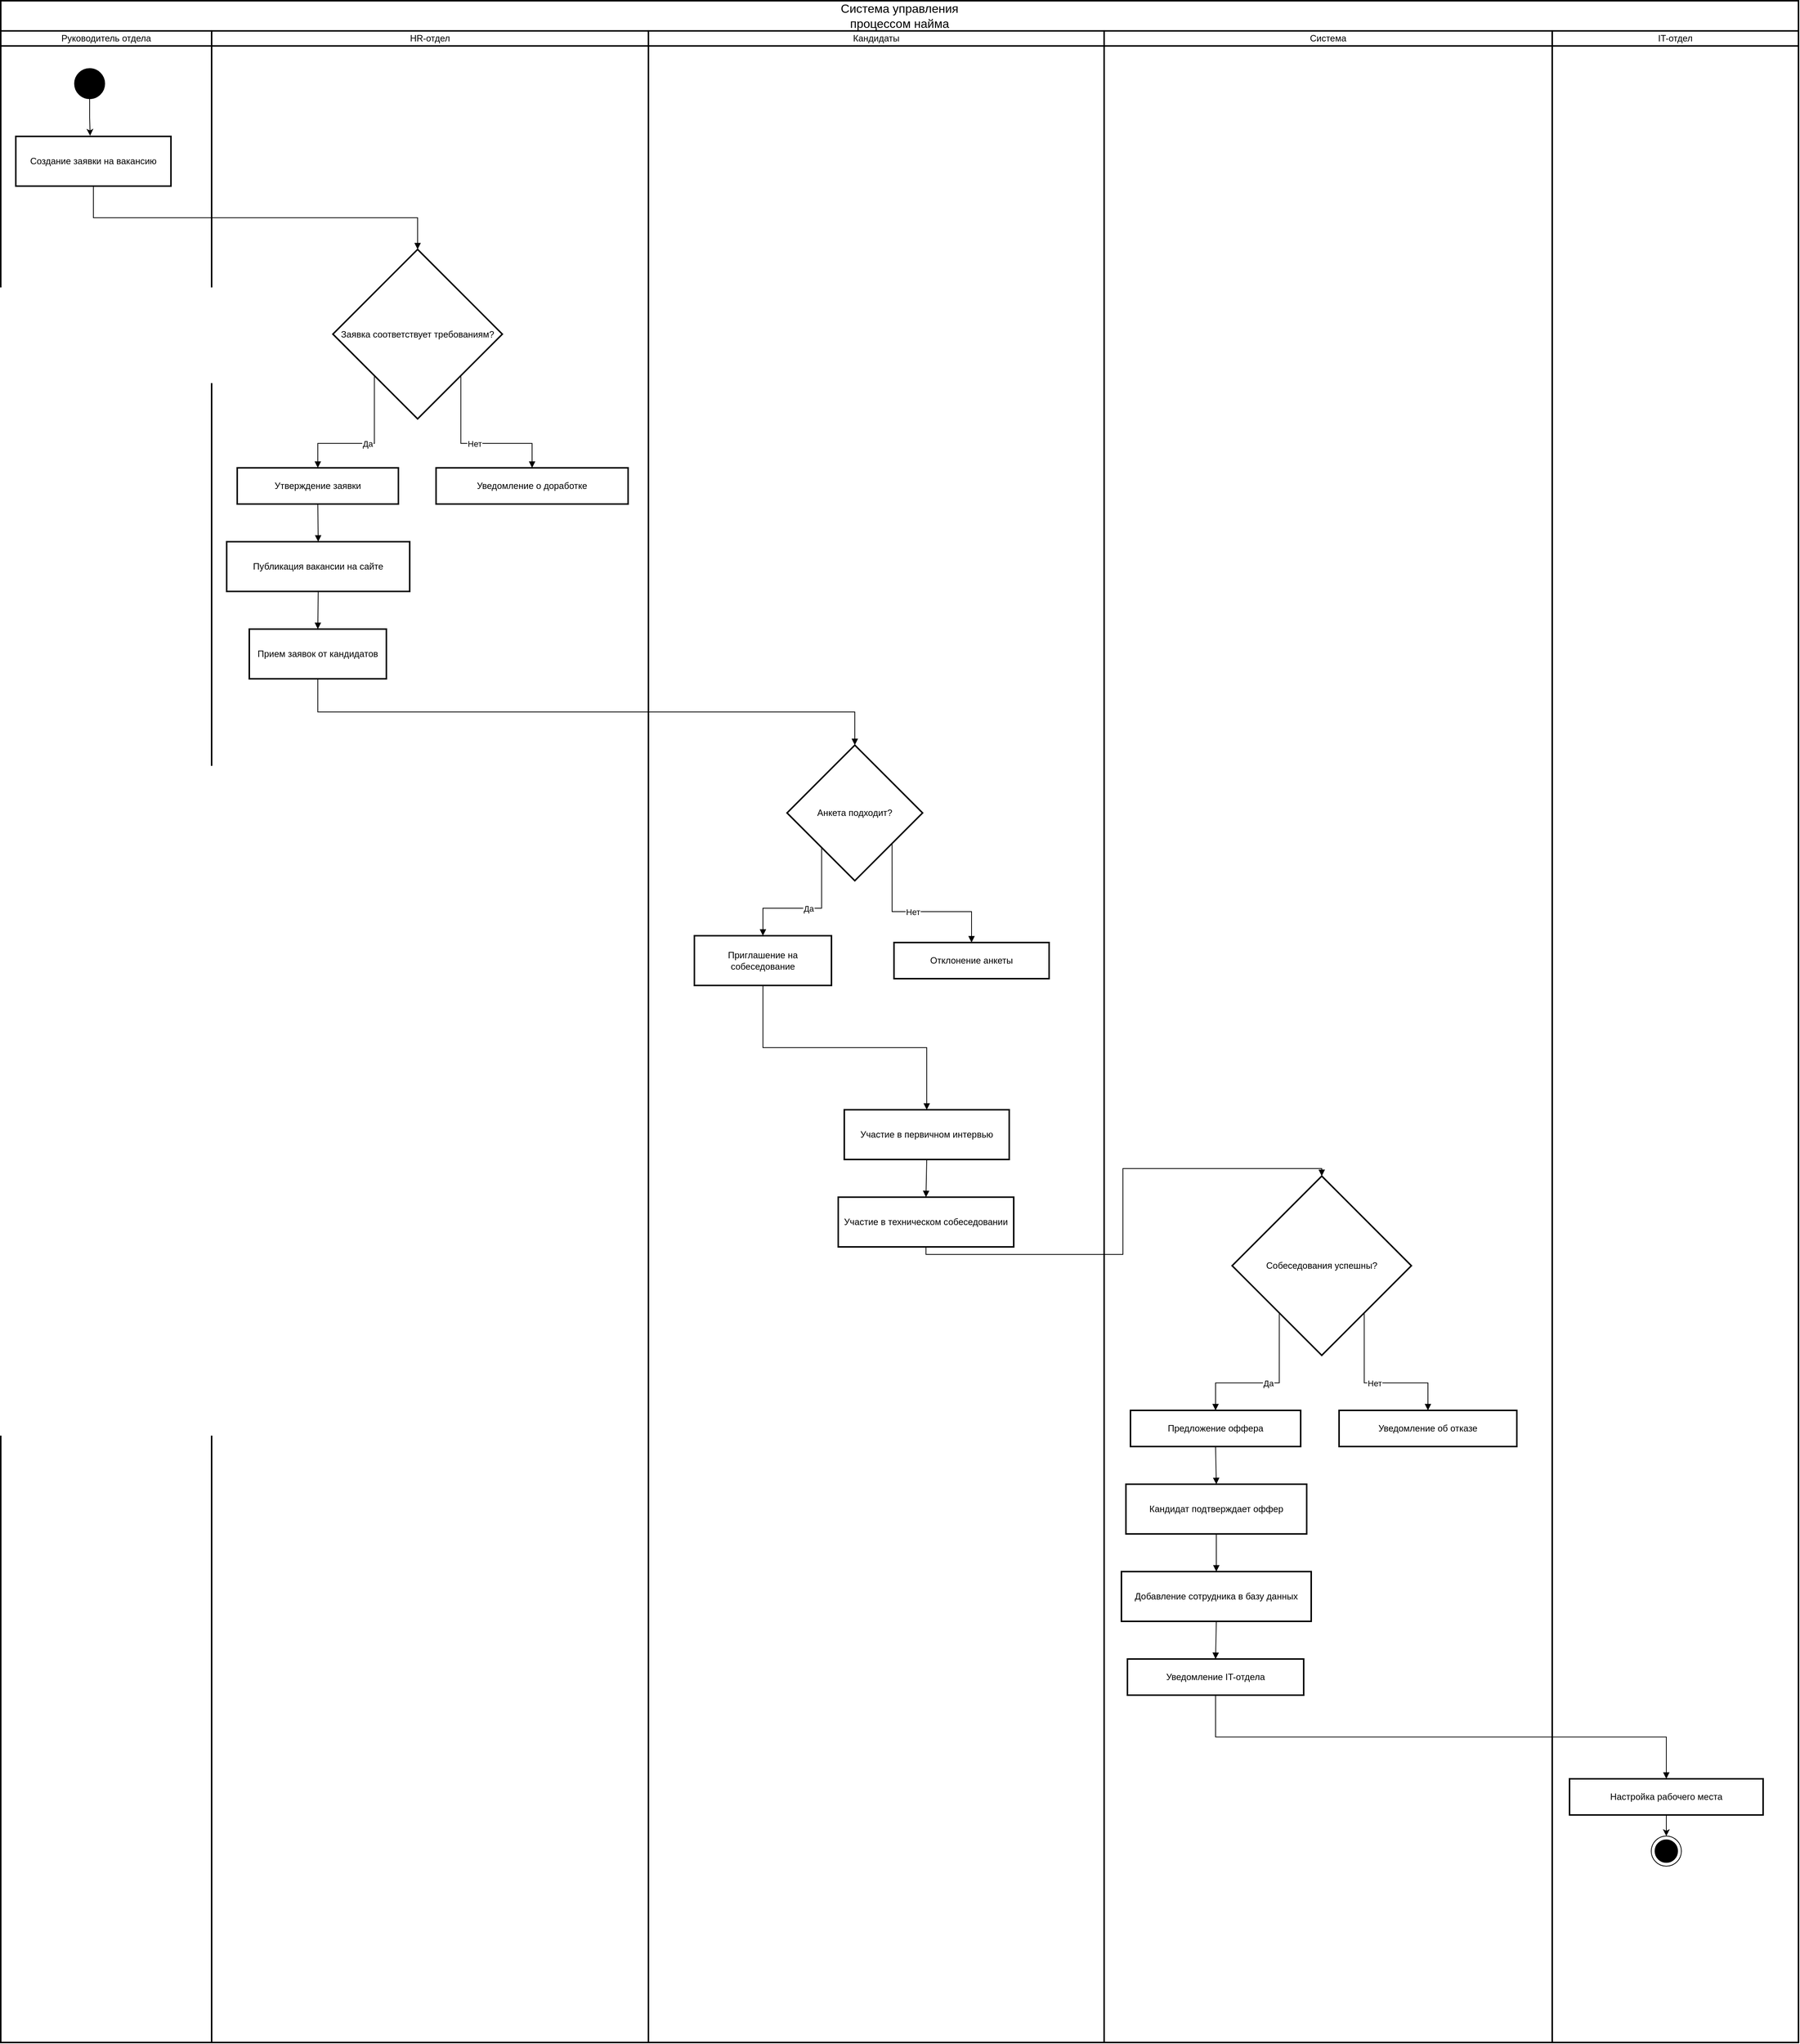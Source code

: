 <mxfile version="25.0.3" pages="2">
  <diagram id="fIyinLsVPxJcGKtVKfF8" name="Домашка-1">
    <mxGraphModel dx="3500" dy="1767" grid="1" gridSize="10" guides="1" tooltips="1" connect="1" arrows="1" fold="1" page="1" pageScale="1" pageWidth="827" pageHeight="1169" math="0" shadow="0">
      <root>
        <mxCell id="0" />
        <mxCell id="1" parent="0" />
        <mxCell id="yM7D_Zx7hCc9hggGB5HX-1" value="" style="whiteSpace=wrap;strokeWidth=2;" vertex="1" parent="1">
          <mxGeometry x="2380" y="160" width="327" height="2650" as="geometry" />
        </mxCell>
        <mxCell id="yM7D_Zx7hCc9hggGB5HX-2" value="" style="whiteSpace=wrap;strokeWidth=2;" vertex="1" parent="1">
          <mxGeometry x="1785" y="160" width="595" height="2650" as="geometry" />
        </mxCell>
        <mxCell id="yM7D_Zx7hCc9hggGB5HX-3" value="" style="whiteSpace=wrap;strokeWidth=2;" vertex="1" parent="1">
          <mxGeometry x="1180" y="160" width="605" height="2650" as="geometry" />
        </mxCell>
        <mxCell id="yM7D_Zx7hCc9hggGB5HX-4" value="" style="whiteSpace=wrap;strokeWidth=2;" vertex="1" parent="1">
          <mxGeometry x="600" y="160" width="580" height="2650" as="geometry" />
        </mxCell>
        <mxCell id="yM7D_Zx7hCc9hggGB5HX-5" value="" style="whiteSpace=wrap;strokeWidth=2;" vertex="1" parent="1">
          <mxGeometry x="320" y="160" width="280" height="2650" as="geometry" />
        </mxCell>
        <mxCell id="yM7D_Zx7hCc9hggGB5HX-6" value="Создание заявки на вакансию" style="whiteSpace=wrap;strokeWidth=2;" vertex="1" parent="1">
          <mxGeometry x="340" y="280" width="206" height="66" as="geometry" />
        </mxCell>
        <mxCell id="yM7D_Zx7hCc9hggGB5HX-7" value="Заявка соответствует требованиям?" style="rhombus;strokeWidth=2;whiteSpace=wrap;" vertex="1" parent="1">
          <mxGeometry x="761" y="430" width="225" height="225" as="geometry" />
        </mxCell>
        <mxCell id="yM7D_Zx7hCc9hggGB5HX-8" value="Утверждение заявки" style="whiteSpace=wrap;strokeWidth=2;" vertex="1" parent="1">
          <mxGeometry x="634" y="720" width="214" height="48" as="geometry" />
        </mxCell>
        <mxCell id="yM7D_Zx7hCc9hggGB5HX-9" value="Уведомление о доработке" style="whiteSpace=wrap;strokeWidth=2;" vertex="1" parent="1">
          <mxGeometry x="898" y="720" width="255" height="48" as="geometry" />
        </mxCell>
        <mxCell id="yM7D_Zx7hCc9hggGB5HX-10" value="Публикация вакансии на сайте" style="whiteSpace=wrap;strokeWidth=2;" vertex="1" parent="1">
          <mxGeometry x="620" y="818" width="243" height="66" as="geometry" />
        </mxCell>
        <mxCell id="yM7D_Zx7hCc9hggGB5HX-11" value="Прием заявок от кандидатов" style="whiteSpace=wrap;strokeWidth=2;" vertex="1" parent="1">
          <mxGeometry x="650" y="934" width="182" height="66" as="geometry" />
        </mxCell>
        <mxCell id="yM7D_Zx7hCc9hggGB5HX-12" value="Анкета подходит?" style="rhombus;strokeWidth=2;whiteSpace=wrap;" vertex="1" parent="1">
          <mxGeometry x="1364" y="1088" width="180" height="180" as="geometry" />
        </mxCell>
        <mxCell id="yM7D_Zx7hCc9hggGB5HX-13" value="Приглашение на собеседование" style="whiteSpace=wrap;strokeWidth=2;" vertex="1" parent="1">
          <mxGeometry x="1241" y="1341" width="182" height="66" as="geometry" />
        </mxCell>
        <mxCell id="yM7D_Zx7hCc9hggGB5HX-14" value="Отклонение анкеты" style="whiteSpace=wrap;strokeWidth=2;" vertex="1" parent="1">
          <mxGeometry x="1506" y="1350" width="206" height="48" as="geometry" />
        </mxCell>
        <mxCell id="yM7D_Zx7hCc9hggGB5HX-15" value="Участие в первичном интервью" style="whiteSpace=wrap;strokeWidth=2;" vertex="1" parent="1">
          <mxGeometry x="1440" y="1572" width="219" height="66" as="geometry" />
        </mxCell>
        <mxCell id="yM7D_Zx7hCc9hggGB5HX-16" value="Участие в техническом собеседовании" style="whiteSpace=wrap;strokeWidth=2;" vertex="1" parent="1">
          <mxGeometry x="1432" y="1688" width="233" height="66" as="geometry" />
        </mxCell>
        <mxCell id="yM7D_Zx7hCc9hggGB5HX-17" value="Собеседования успешны?" style="rhombus;strokeWidth=2;whiteSpace=wrap;" vertex="1" parent="1">
          <mxGeometry x="1955" y="1660" width="238" height="238" as="geometry" />
        </mxCell>
        <mxCell id="yM7D_Zx7hCc9hggGB5HX-18" value="Предложение оффера" style="whiteSpace=wrap;strokeWidth=2;" vertex="1" parent="1">
          <mxGeometry x="1820" y="1971" width="226" height="48" as="geometry" />
        </mxCell>
        <mxCell id="yM7D_Zx7hCc9hggGB5HX-19" value="Уведомление об отказе" style="whiteSpace=wrap;strokeWidth=2;" vertex="1" parent="1">
          <mxGeometry x="2097" y="1971" width="236" height="48" as="geometry" />
        </mxCell>
        <mxCell id="yM7D_Zx7hCc9hggGB5HX-20" value="Кандидат подтверждает оффер" style="whiteSpace=wrap;strokeWidth=2;" vertex="1" parent="1">
          <mxGeometry x="1814" y="2069" width="240" height="66" as="geometry" />
        </mxCell>
        <mxCell id="yM7D_Zx7hCc9hggGB5HX-21" value="Добавление сотрудника в базу данных" style="whiteSpace=wrap;strokeWidth=2;" vertex="1" parent="1">
          <mxGeometry x="1808" y="2185" width="252" height="66" as="geometry" />
        </mxCell>
        <mxCell id="yM7D_Zx7hCc9hggGB5HX-22" value="Уведомление IT-отдела" style="whiteSpace=wrap;strokeWidth=2;" vertex="1" parent="1">
          <mxGeometry x="1816" y="2301" width="234" height="48" as="geometry" />
        </mxCell>
        <mxCell id="yM7D_Zx7hCc9hggGB5HX-23" value="Настройка рабочего места" style="whiteSpace=wrap;strokeWidth=2;" vertex="1" parent="1">
          <mxGeometry x="2403" y="2460" width="257" height="48" as="geometry" />
        </mxCell>
        <mxCell id="yM7D_Zx7hCc9hggGB5HX-24" value="" style="startArrow=none;endArrow=block;exitX=0.5;exitY=1;entryX=0.5;entryY=0;rounded=0;edgeStyle=orthogonalEdgeStyle;exitDx=0;exitDy=0;" edge="1" parent="1" source="yM7D_Zx7hCc9hggGB5HX-6" target="yM7D_Zx7hCc9hggGB5HX-7">
          <mxGeometry relative="1" as="geometry">
            <mxPoint x="230.0" y="330" as="sourcePoint" />
          </mxGeometry>
        </mxCell>
        <mxCell id="yM7D_Zx7hCc9hggGB5HX-25" value="Да" style="startArrow=none;endArrow=block;exitX=0;exitY=0.98;entryX=0.5;entryY=0;rounded=0;edgeStyle=orthogonalEdgeStyle;" edge="1" parent="1" source="yM7D_Zx7hCc9hggGB5HX-7" target="yM7D_Zx7hCc9hggGB5HX-8">
          <mxGeometry relative="1" as="geometry" />
        </mxCell>
        <mxCell id="yM7D_Zx7hCc9hggGB5HX-26" value="Нет" style="startArrow=none;endArrow=block;exitX=1;exitY=0.98;entryX=0.5;entryY=0;rounded=0;edgeStyle=orthogonalEdgeStyle;" edge="1" parent="1" source="yM7D_Zx7hCc9hggGB5HX-7" target="yM7D_Zx7hCc9hggGB5HX-9">
          <mxGeometry relative="1" as="geometry" />
        </mxCell>
        <mxCell id="yM7D_Zx7hCc9hggGB5HX-27" value="" style="curved=1;startArrow=none;endArrow=block;exitX=0.5;exitY=1.01;entryX=0.5;entryY=0.01;rounded=0;" edge="1" parent="1" source="yM7D_Zx7hCc9hggGB5HX-8" target="yM7D_Zx7hCc9hggGB5HX-10">
          <mxGeometry relative="1" as="geometry">
            <Array as="points" />
          </mxGeometry>
        </mxCell>
        <mxCell id="yM7D_Zx7hCc9hggGB5HX-28" value="" style="curved=1;startArrow=none;endArrow=block;exitX=0.5;exitY=1.01;entryX=0.5;entryY=0.01;rounded=0;" edge="1" parent="1" source="yM7D_Zx7hCc9hggGB5HX-10" target="yM7D_Zx7hCc9hggGB5HX-11">
          <mxGeometry relative="1" as="geometry">
            <Array as="points" />
          </mxGeometry>
        </mxCell>
        <mxCell id="yM7D_Zx7hCc9hggGB5HX-29" value="" style="startArrow=none;endArrow=block;exitX=0.5;exitY=1;entryX=0.5;entryY=0;rounded=0;edgeStyle=orthogonalEdgeStyle;exitDx=0;exitDy=0;" edge="1" parent="1" source="yM7D_Zx7hCc9hggGB5HX-11" target="yM7D_Zx7hCc9hggGB5HX-12">
          <mxGeometry relative="1" as="geometry">
            <mxPoint x="704" y="1120" as="sourcePoint" />
          </mxGeometry>
        </mxCell>
        <mxCell id="yM7D_Zx7hCc9hggGB5HX-30" value="Да" style="startArrow=none;endArrow=block;exitX=0.02;exitY=1;entryX=0.5;entryY=0;rounded=0;edgeStyle=orthogonalEdgeStyle;" edge="1" parent="1" source="yM7D_Zx7hCc9hggGB5HX-12" target="yM7D_Zx7hCc9hggGB5HX-13">
          <mxGeometry relative="1" as="geometry" />
        </mxCell>
        <mxCell id="yM7D_Zx7hCc9hggGB5HX-31" value="Нет" style="startArrow=none;endArrow=block;exitX=1;exitY=0.91;entryX=0.5;entryY=0;rounded=0;edgeStyle=orthogonalEdgeStyle;" edge="1" parent="1" source="yM7D_Zx7hCc9hggGB5HX-12" target="yM7D_Zx7hCc9hggGB5HX-14">
          <mxGeometry relative="1" as="geometry" />
        </mxCell>
        <mxCell id="yM7D_Zx7hCc9hggGB5HX-32" value="" style="startArrow=none;endArrow=block;exitX=0.5;exitY=1;entryX=0.5;entryY=0;rounded=0;edgeStyle=orthogonalEdgeStyle;" edge="1" parent="1" source="yM7D_Zx7hCc9hggGB5HX-13" target="yM7D_Zx7hCc9hggGB5HX-15">
          <mxGeometry relative="1" as="geometry" />
        </mxCell>
        <mxCell id="yM7D_Zx7hCc9hggGB5HX-33" value="" style="curved=1;startArrow=none;endArrow=block;exitX=0.5;exitY=1;entryX=0.5;entryY=0;rounded=0;" edge="1" parent="1" source="yM7D_Zx7hCc9hggGB5HX-15" target="yM7D_Zx7hCc9hggGB5HX-16">
          <mxGeometry relative="1" as="geometry">
            <Array as="points" />
          </mxGeometry>
        </mxCell>
        <mxCell id="yM7D_Zx7hCc9hggGB5HX-34" value="" style="startArrow=none;endArrow=block;exitX=0.5;exitY=1;entryX=0.5;entryY=0;rounded=0;exitDx=0;exitDy=0;edgeStyle=orthogonalEdgeStyle;" edge="1" parent="1" source="yM7D_Zx7hCc9hggGB5HX-16" target="yM7D_Zx7hCc9hggGB5HX-17">
          <mxGeometry relative="1" as="geometry">
            <mxPoint x="2921.5" y="1555.0" as="sourcePoint" />
          </mxGeometry>
        </mxCell>
        <mxCell id="yM7D_Zx7hCc9hggGB5HX-35" value="Да" style="startArrow=none;endArrow=block;exitX=0.05;exitY=1;entryX=0.5;entryY=-0.01;rounded=0;edgeStyle=orthogonalEdgeStyle;" edge="1" parent="1" source="yM7D_Zx7hCc9hggGB5HX-17" target="yM7D_Zx7hCc9hggGB5HX-18">
          <mxGeometry relative="1" as="geometry" />
        </mxCell>
        <mxCell id="yM7D_Zx7hCc9hggGB5HX-36" value="Нет" style="startArrow=none;endArrow=block;exitX=0.95;exitY=1;entryX=0.5;entryY=-0.01;rounded=0;edgeStyle=orthogonalEdgeStyle;" edge="1" parent="1" source="yM7D_Zx7hCc9hggGB5HX-17" target="yM7D_Zx7hCc9hggGB5HX-19">
          <mxGeometry relative="1" as="geometry" />
        </mxCell>
        <mxCell id="yM7D_Zx7hCc9hggGB5HX-37" value="" style="curved=1;startArrow=none;endArrow=block;exitX=0.5;exitY=1;entryX=0.5;entryY=0;rounded=0;" edge="1" parent="1" source="yM7D_Zx7hCc9hggGB5HX-18" target="yM7D_Zx7hCc9hggGB5HX-20">
          <mxGeometry relative="1" as="geometry">
            <Array as="points" />
          </mxGeometry>
        </mxCell>
        <mxCell id="yM7D_Zx7hCc9hggGB5HX-38" value="" style="curved=1;startArrow=none;endArrow=block;exitX=0.5;exitY=1;entryX=0.5;entryY=0;rounded=0;" edge="1" parent="1" source="yM7D_Zx7hCc9hggGB5HX-20" target="yM7D_Zx7hCc9hggGB5HX-21">
          <mxGeometry relative="1" as="geometry">
            <Array as="points" />
          </mxGeometry>
        </mxCell>
        <mxCell id="yM7D_Zx7hCc9hggGB5HX-39" value="" style="curved=1;startArrow=none;endArrow=block;exitX=0.5;exitY=1;entryX=0.5;entryY=0;rounded=0;" edge="1" parent="1" source="yM7D_Zx7hCc9hggGB5HX-21" target="yM7D_Zx7hCc9hggGB5HX-22">
          <mxGeometry relative="1" as="geometry">
            <Array as="points" />
          </mxGeometry>
        </mxCell>
        <mxCell id="yM7D_Zx7hCc9hggGB5HX-40" value="" style="startArrow=none;endArrow=block;exitX=0.5;exitY=1.01;entryX=0.5;entryY=0.01;rounded=0;edgeStyle=orthogonalEdgeStyle;" edge="1" parent="1" source="yM7D_Zx7hCc9hggGB5HX-22" target="yM7D_Zx7hCc9hggGB5HX-23">
          <mxGeometry relative="1" as="geometry" />
        </mxCell>
        <mxCell id="MHqDVaKGXqhPKhVE3h1P-1" value="Руководитель отдела" style="rounded=0;whiteSpace=wrap;html=1;perimeterSpacing=1;strokeWidth=2;" vertex="1" parent="1">
          <mxGeometry x="320" y="140" width="280" height="20" as="geometry" />
        </mxCell>
        <mxCell id="MHqDVaKGXqhPKhVE3h1P-2" value="HR-отдел" style="rounded=0;whiteSpace=wrap;html=1;perimeterSpacing=1;strokeWidth=2;" vertex="1" parent="1">
          <mxGeometry x="600" y="140" width="580" height="20" as="geometry" />
        </mxCell>
        <mxCell id="MHqDVaKGXqhPKhVE3h1P-3" value="Система" style="rounded=0;whiteSpace=wrap;html=1;perimeterSpacing=1;strokeWidth=2;" vertex="1" parent="1">
          <mxGeometry x="1785" y="140" width="595" height="20" as="geometry" />
        </mxCell>
        <mxCell id="MHqDVaKGXqhPKhVE3h1P-4" value="Кандидаты" style="rounded=0;whiteSpace=wrap;html=1;perimeterSpacing=1;strokeWidth=2;" vertex="1" parent="1">
          <mxGeometry x="1180" y="140" width="605" height="20" as="geometry" />
        </mxCell>
        <mxCell id="MHqDVaKGXqhPKhVE3h1P-5" value="IT-отдел" style="rounded=0;whiteSpace=wrap;html=1;perimeterSpacing=1;strokeWidth=2;" vertex="1" parent="1">
          <mxGeometry x="2380" y="140" width="327" height="20" as="geometry" />
        </mxCell>
        <mxCell id="MHqDVaKGXqhPKhVE3h1P-6" value="&lt;span style=&quot;font-size: 12pt;&quot; lang=&quot;RU&quot;&gt;&lt;font face=&quot;Helvetica&quot;&gt;Система управления&lt;br&gt;процессом найма&lt;/font&gt;&lt;/span&gt;" style="rounded=0;whiteSpace=wrap;html=1;perimeterSpacing=1;strokeWidth=2;" vertex="1" parent="1">
          <mxGeometry x="320" y="100" width="2387" height="40" as="geometry" />
        </mxCell>
        <mxCell id="WwjEuan7C586176A6DRr-1" value="" style="shape=ellipse;html=1;fillColor=strokeColor;fontSize=18;fontColor=#ffffff;" vertex="1" parent="1">
          <mxGeometry x="418" y="190" width="40" height="40" as="geometry" />
        </mxCell>
        <mxCell id="WwjEuan7C586176A6DRr-2" value="" style="shape=mxgraph.sysml.actFinal;html=1;verticalLabelPosition=bottom;labelBackgroundColor=#ffffff;verticalAlign=top;" vertex="1" parent="1">
          <mxGeometry x="2511.5" y="2536" width="40" height="40" as="geometry" />
        </mxCell>
        <mxCell id="WwjEuan7C586176A6DRr-3" style="edgeStyle=orthogonalEdgeStyle;rounded=0;orthogonalLoop=1;jettySize=auto;html=1;entryX=0.479;entryY=-0.013;entryDx=0;entryDy=0;entryPerimeter=0;" edge="1" parent="1" source="WwjEuan7C586176A6DRr-1" target="yM7D_Zx7hCc9hggGB5HX-6">
          <mxGeometry relative="1" as="geometry" />
        </mxCell>
        <mxCell id="WwjEuan7C586176A6DRr-4" style="edgeStyle=orthogonalEdgeStyle;rounded=0;orthogonalLoop=1;jettySize=auto;html=1;exitX=0.5;exitY=1;exitDx=0;exitDy=0;entryX=0.5;entryY=0;entryDx=0;entryDy=0;entryPerimeter=0;" edge="1" parent="1" source="yM7D_Zx7hCc9hggGB5HX-23" target="WwjEuan7C586176A6DRr-2">
          <mxGeometry relative="1" as="geometry" />
        </mxCell>
      </root>
    </mxGraphModel>
  </diagram>
  <diagram id="nQ9IulZjWbQSgyDTY_Yk" name="Домашка-2">
    <mxGraphModel dx="3000" dy="1514" grid="1" gridSize="10" guides="1" tooltips="1" connect="1" arrows="1" fold="1" page="1" pageScale="1" pageWidth="827" pageHeight="1169" math="0" shadow="0">
      <root>
        <mxCell id="0" />
        <mxCell id="1" parent="0" />
        <mxCell id="g66YorYMhVkRxxL-ma4l-1" value="Клиент" style="shape=umlLifeline;perimeter=lifelinePerimeter;whiteSpace=wrap;container=1;dropTarget=0;collapsible=0;recursiveResize=0;outlineConnect=0;portConstraint=eastwest;newEdgeStyle={&quot;edgeStyle&quot;:&quot;elbowEdgeStyle&quot;,&quot;elbow&quot;:&quot;vertical&quot;,&quot;curved&quot;:0,&quot;rounded&quot;:0};size=65;" vertex="1" parent="1">
          <mxGeometry x="20" y="20" width="150" height="1470" as="geometry" />
        </mxCell>
        <mxCell id="g66YorYMhVkRxxL-ma4l-34" value="" style="shape=umlDestroy;whiteSpace=wrap;html=1;strokeWidth=3;targetShapes=umlLifeline;" vertex="1" parent="g66YorYMhVkRxxL-ma4l-1">
          <mxGeometry x="60" y="1440" width="30" height="30" as="geometry" />
        </mxCell>
        <mxCell id="g66YorYMhVkRxxL-ma4l-2" value="Система" style="shape=umlLifeline;perimeter=lifelinePerimeter;whiteSpace=wrap;container=1;dropTarget=0;collapsible=0;recursiveResize=0;outlineConnect=0;portConstraint=eastwest;newEdgeStyle={&quot;edgeStyle&quot;:&quot;elbowEdgeStyle&quot;,&quot;elbow&quot;:&quot;vertical&quot;,&quot;curved&quot;:0,&quot;rounded&quot;:0};size=65;" vertex="1" parent="1">
          <mxGeometry x="431" y="20" width="150" height="1470" as="geometry" />
        </mxCell>
        <mxCell id="g66YorYMhVkRxxL-ma4l-35" value="" style="shape=umlDestroy;whiteSpace=wrap;html=1;strokeWidth=3;targetShapes=umlLifeline;" vertex="1" parent="g66YorYMhVkRxxL-ma4l-2">
          <mxGeometry x="60" y="1440" width="30" height="30" as="geometry" />
        </mxCell>
        <mxCell id="g66YorYMhVkRxxL-ma4l-3" value="Платежный шлюз" style="shape=umlLifeline;perimeter=lifelinePerimeter;whiteSpace=wrap;container=1;dropTarget=0;collapsible=0;recursiveResize=0;outlineConnect=0;portConstraint=eastwest;newEdgeStyle={&quot;edgeStyle&quot;:&quot;elbowEdgeStyle&quot;,&quot;elbow&quot;:&quot;vertical&quot;,&quot;curved&quot;:0,&quot;rounded&quot;:0};size=65;" vertex="1" parent="1">
          <mxGeometry x="685" y="20" width="151" height="1470" as="geometry" />
        </mxCell>
        <mxCell id="g66YorYMhVkRxxL-ma4l-36" value="" style="shape=umlDestroy;whiteSpace=wrap;html=1;strokeWidth=3;targetShapes=umlLifeline;" vertex="1" parent="g66YorYMhVkRxxL-ma4l-3">
          <mxGeometry x="60.5" y="1440" width="30" height="30" as="geometry" />
        </mxCell>
        <mxCell id="g66YorYMhVkRxxL-ma4l-4" value="Администратор" style="shape=umlLifeline;perimeter=lifelinePerimeter;whiteSpace=wrap;container=1;dropTarget=0;collapsible=0;recursiveResize=0;outlineConnect=0;portConstraint=eastwest;newEdgeStyle={&quot;edgeStyle&quot;:&quot;elbowEdgeStyle&quot;,&quot;elbow&quot;:&quot;vertical&quot;,&quot;curved&quot;:0,&quot;rounded&quot;:0};size=65;" vertex="1" parent="1">
          <mxGeometry x="886" y="20" width="150" height="1470" as="geometry" />
        </mxCell>
        <mxCell id="g66YorYMhVkRxxL-ma4l-37" value="" style="shape=umlDestroy;whiteSpace=wrap;html=1;strokeWidth=3;targetShapes=umlLifeline;" vertex="1" parent="g66YorYMhVkRxxL-ma4l-4">
          <mxGeometry x="60" y="1440" width="30" height="30" as="geometry" />
        </mxCell>
        <mxCell id="g66YorYMhVkRxxL-ma4l-5" value="Подрядчики" style="shape=umlLifeline;perimeter=lifelinePerimeter;whiteSpace=wrap;container=1;dropTarget=0;collapsible=0;recursiveResize=0;outlineConnect=0;portConstraint=eastwest;newEdgeStyle={&quot;edgeStyle&quot;:&quot;elbowEdgeStyle&quot;,&quot;elbow&quot;:&quot;vertical&quot;,&quot;curved&quot;:0,&quot;rounded&quot;:0};size=65;" vertex="1" parent="1">
          <mxGeometry x="1086" y="20" width="150" height="1470" as="geometry" />
        </mxCell>
        <mxCell id="g66YorYMhVkRxxL-ma4l-38" value="" style="shape=umlDestroy;whiteSpace=wrap;html=1;strokeWidth=3;targetShapes=umlLifeline;" vertex="1" parent="g66YorYMhVkRxxL-ma4l-5">
          <mxGeometry x="60" y="1440" width="30" height="30" as="geometry" />
        </mxCell>
        <mxCell id="g66YorYMhVkRxxL-ma4l-6" value="Менеджер" style="shape=umlLifeline;perimeter=lifelinePerimeter;whiteSpace=wrap;container=1;dropTarget=0;collapsible=0;recursiveResize=0;outlineConnect=0;portConstraint=eastwest;newEdgeStyle={&quot;edgeStyle&quot;:&quot;elbowEdgeStyle&quot;,&quot;elbow&quot;:&quot;vertical&quot;,&quot;curved&quot;:0,&quot;rounded&quot;:0};size=65;" vertex="1" parent="1">
          <mxGeometry x="1286" y="20" width="150" height="1470" as="geometry" />
        </mxCell>
        <mxCell id="g66YorYMhVkRxxL-ma4l-39" value="" style="shape=umlDestroy;whiteSpace=wrap;html=1;strokeWidth=3;targetShapes=umlLifeline;" vertex="1" parent="g66YorYMhVkRxxL-ma4l-6">
          <mxGeometry x="60" y="1440" width="30" height="30" as="geometry" />
        </mxCell>
        <mxCell id="g66YorYMhVkRxxL-ma4l-7" value="alt" style="shape=umlFrame;pointerEvents=0;dropTarget=0;strokeColor=#000000;height=20;width=30;strokeWidth=2;" vertex="1" parent="1">
          <mxGeometry x="84" y="233" width="433" height="202" as="geometry" />
        </mxCell>
        <mxCell id="g66YorYMhVkRxxL-ma4l-8" value="[Площадка доступна]" style="text;strokeColor=none;fillColor=none;align=center;verticalAlign=middle;whiteSpace=wrap;" vertex="1" parent="g66YorYMhVkRxxL-ma4l-7">
          <mxGeometry x="30" width="403" height="20" as="geometry" />
        </mxCell>
        <mxCell id="g66YorYMhVkRxxL-ma4l-9" value="[Площадка недоступна]" style="shape=line;dashed=1;whiteSpace=wrap;verticalAlign=top;labelPosition=center;verticalLabelPosition=middle;align=center;strokeColor=#B3B3B3;" vertex="1" parent="g66YorYMhVkRxxL-ma4l-7">
          <mxGeometry y="106" width="433" height="3" as="geometry" />
        </mxCell>
        <mxCell id="g66YorYMhVkRxxL-ma4l-10" value="alt" style="shape=umlFrame;pointerEvents=0;dropTarget=0;strokeColor=#000000;height=20;width=30;strokeWidth=2;align=center;verticalAlign=middle;fontFamily=Helvetica;fontSize=12;fontColor=default;fillColor=default;" vertex="1" parent="1">
          <mxGeometry x="84" y="553" width="888" height="364" as="geometry" />
        </mxCell>
        <mxCell id="g66YorYMhVkRxxL-ma4l-11" value="[Платеж успешен]" style="text;strokeColor=none;fillColor=none;align=center;verticalAlign=middle;whiteSpace=wrap;fontFamily=Helvetica;fontSize=12;fontColor=default;" vertex="1" parent="g66YorYMhVkRxxL-ma4l-10">
          <mxGeometry x="30" width="858" height="20" as="geometry" />
        </mxCell>
        <mxCell id="g66YorYMhVkRxxL-ma4l-12" value="[Платеж отклонен]" style="shape=line;dashed=1;whiteSpace=wrap;verticalAlign=middle;labelPosition=center;verticalLabelPosition=middle;align=center;strokeColor=#000000;pointerEvents=0;strokeWidth=1;fontFamily=Helvetica;fontSize=12;fontColor=default;fillColor=default;" vertex="1" parent="g66YorYMhVkRxxL-ma4l-10">
          <mxGeometry y="214" width="888" height="3" as="geometry" />
        </mxCell>
        <mxCell id="g66YorYMhVkRxxL-ma4l-13" value="par" style="shape=umlFrame;pointerEvents=0;dropTarget=0;strokeColor=#000000;height=20;width=30;strokeWidth=2;align=center;verticalAlign=middle;fontFamily=Helvetica;fontSize=12;fontColor=default;fillColor=default;" vertex="1" parent="1">
          <mxGeometry x="495" y="1035" width="677" height="180" as="geometry" />
        </mxCell>
        <mxCell id="g66YorYMhVkRxxL-ma4l-14" value="[Выполнение задач]" style="text;strokeColor=none;fillColor=none;align=center;verticalAlign=middle;whiteSpace=wrap;fontFamily=Helvetica;fontSize=12;fontColor=default;" vertex="1" parent="g66YorYMhVkRxxL-ma4l-13">
          <mxGeometry x="30" width="647" height="20" as="geometry" />
        </mxCell>
        <mxCell id="g66YorYMhVkRxxL-ma4l-15" value="" style="shape=line;dashed=1;whiteSpace=wrap;verticalAlign=middle;labelPosition=center;verticalLabelPosition=middle;align=center;strokeColor=#000000;pointerEvents=0;strokeWidth=2;fontFamily=Helvetica;fontSize=12;fontColor=default;fillColor=default;" vertex="1" parent="g66YorYMhVkRxxL-ma4l-13">
          <mxGeometry y="106" width="677" as="geometry" />
        </mxCell>
        <mxCell id="g66YorYMhVkRxxL-ma4l-16" value="Запрос на доступность площадки" style="verticalAlign=bottom;edgeStyle=elbowEdgeStyle;elbow=vertical;curved=0;rounded=0;endArrow=block;" edge="1" parent="1" source="g66YorYMhVkRxxL-ma4l-1" target="g66YorYMhVkRxxL-ma4l-2">
          <mxGeometry relative="1" as="geometry">
            <Array as="points">
              <mxPoint x="309" y="129" />
            </Array>
          </mxGeometry>
        </mxCell>
        <mxCell id="g66YorYMhVkRxxL-ma4l-17" value="Проверка доступности площадки" style="curved=1;endArrow=block;rounded=0;" edge="1" parent="1" source="g66YorYMhVkRxxL-ma4l-2" target="g66YorYMhVkRxxL-ma4l-2">
          <mxGeometry relative="1" as="geometry">
            <Array as="points">
              <mxPoint x="557" y="183" />
              <mxPoint x="557" y="213" />
            </Array>
          </mxGeometry>
        </mxCell>
        <mxCell id="g66YorYMhVkRxxL-ma4l-18" value="Информация о стоимости и условиях" style="verticalAlign=bottom;edgeStyle=elbowEdgeStyle;elbow=vertical;curved=0;rounded=0;dashed=1;dashPattern=2 3;endArrow=block;" edge="1" parent="1" source="g66YorYMhVkRxxL-ma4l-2" target="g66YorYMhVkRxxL-ma4l-1">
          <mxGeometry relative="1" as="geometry">
            <Array as="points">
              <mxPoint x="312" y="314" />
            </Array>
          </mxGeometry>
        </mxCell>
        <mxCell id="g66YorYMhVkRxxL-ma4l-19" value="Предложение выбрать другую дату/площадку" style="verticalAlign=bottom;edgeStyle=elbowEdgeStyle;elbow=vertical;curved=0;rounded=0;dashed=1;dashPattern=2 3;endArrow=block;" edge="1" parent="1" source="g66YorYMhVkRxxL-ma4l-2" target="g66YorYMhVkRxxL-ma4l-1">
          <mxGeometry relative="1" as="geometry">
            <Array as="points">
              <mxPoint x="312" y="415" />
            </Array>
          </mxGeometry>
        </mxCell>
        <mxCell id="g66YorYMhVkRxxL-ma4l-20" value="Подтверждение бронирования" style="verticalAlign=bottom;edgeStyle=elbowEdgeStyle;elbow=vertical;curved=0;rounded=0;endArrow=block;" edge="1" parent="1" source="g66YorYMhVkRxxL-ma4l-1" target="g66YorYMhVkRxxL-ma4l-2">
          <mxGeometry relative="1" as="geometry">
            <Array as="points">
              <mxPoint x="309" y="479" />
            </Array>
          </mxGeometry>
        </mxCell>
        <mxCell id="g66YorYMhVkRxxL-ma4l-21" value="Запрос на оплату" style="verticalAlign=bottom;edgeStyle=elbowEdgeStyle;elbow=vertical;curved=0;rounded=0;endArrow=block;" edge="1" parent="1" source="g66YorYMhVkRxxL-ma4l-2" target="g66YorYMhVkRxxL-ma4l-3">
          <mxGeometry relative="1" as="geometry">
            <Array as="points">
              <mxPoint x="642" y="533" />
            </Array>
          </mxGeometry>
        </mxCell>
        <mxCell id="g66YorYMhVkRxxL-ma4l-22" value="Подтверждение платежа" style="verticalAlign=bottom;edgeStyle=elbowEdgeStyle;elbow=vertical;curved=0;rounded=0;dashed=1;dashPattern=2 3;endArrow=block;" edge="1" parent="1" source="g66YorYMhVkRxxL-ma4l-3" target="g66YorYMhVkRxxL-ma4l-2">
          <mxGeometry relative="1" as="geometry">
            <Array as="points">
              <mxPoint x="645" y="634" />
            </Array>
          </mxGeometry>
        </mxCell>
        <mxCell id="g66YorYMhVkRxxL-ma4l-23" value="Уведомление о подтверждении" style="verticalAlign=bottom;edgeStyle=elbowEdgeStyle;elbow=vertical;curved=0;rounded=0;dashed=1;dashPattern=2 3;endArrow=block;" edge="1" parent="1" source="g66YorYMhVkRxxL-ma4l-2" target="g66YorYMhVkRxxL-ma4l-1">
          <mxGeometry relative="1" as="geometry">
            <Array as="points">
              <mxPoint x="312" y="688" />
            </Array>
          </mxGeometry>
        </mxCell>
        <mxCell id="g66YorYMhVkRxxL-ma4l-24" value="Уведомление о бронировании" style="verticalAlign=bottom;edgeStyle=elbowEdgeStyle;elbow=vertical;curved=0;rounded=0;dashed=1;dashPattern=2 3;endArrow=block;" edge="1" parent="1" source="g66YorYMhVkRxxL-ma4l-2" target="g66YorYMhVkRxxL-ma4l-4">
          <mxGeometry relative="1" as="geometry">
            <Array as="points">
              <mxPoint x="742" y="742" />
            </Array>
          </mxGeometry>
        </mxCell>
        <mxCell id="g66YorYMhVkRxxL-ma4l-25" value="Отказ в оплате" style="verticalAlign=bottom;edgeStyle=elbowEdgeStyle;elbow=vertical;curved=0;rounded=0;dashed=1;dashPattern=2 3;endArrow=block;" edge="1" parent="1" source="g66YorYMhVkRxxL-ma4l-3" target="g66YorYMhVkRxxL-ma4l-2">
          <mxGeometry relative="1" as="geometry">
            <Array as="points">
              <mxPoint x="645" y="843" />
            </Array>
          </mxGeometry>
        </mxCell>
        <mxCell id="g66YorYMhVkRxxL-ma4l-26" value="Уведомление с предложением повторить" style="verticalAlign=bottom;edgeStyle=elbowEdgeStyle;elbow=vertical;curved=0;rounded=0;dashed=1;dashPattern=2 3;endArrow=block;" edge="1" parent="1" source="g66YorYMhVkRxxL-ma4l-2" target="g66YorYMhVkRxxL-ma4l-1">
          <mxGeometry relative="1" as="geometry">
            <Array as="points">
              <mxPoint x="312" y="897" />
            </Array>
          </mxGeometry>
        </mxCell>
        <mxCell id="g66YorYMhVkRxxL-ma4l-27" value="Формирование задач" style="verticalAlign=bottom;edgeStyle=elbowEdgeStyle;elbow=vertical;curved=0;rounded=0;endArrow=block;" edge="1" parent="1" source="g66YorYMhVkRxxL-ma4l-2" target="g66YorYMhVkRxxL-ma4l-4">
          <mxGeometry relative="1" as="geometry">
            <Array as="points">
              <mxPoint x="742" y="961" />
            </Array>
          </mxGeometry>
        </mxCell>
        <mxCell id="g66YorYMhVkRxxL-ma4l-28" value="Отправка задач" style="verticalAlign=bottom;edgeStyle=elbowEdgeStyle;elbow=vertical;curved=0;rounded=0;endArrow=block;" edge="1" parent="1" source="g66YorYMhVkRxxL-ma4l-4" target="g66YorYMhVkRxxL-ma4l-5">
          <mxGeometry relative="1" as="geometry">
            <Array as="points">
              <mxPoint x="1069" y="1015" />
            </Array>
          </mxGeometry>
        </mxCell>
        <mxCell id="g66YorYMhVkRxxL-ma4l-29" value="Подтверждение выполнения" style="verticalAlign=bottom;edgeStyle=elbowEdgeStyle;elbow=vertical;curved=0;rounded=0;endArrow=block;" edge="1" parent="1" source="g66YorYMhVkRxxL-ma4l-5" target="g66YorYMhVkRxxL-ma4l-2">
          <mxGeometry relative="1" as="geometry">
            <Array as="points">
              <mxPoint x="845" y="1116" />
            </Array>
          </mxGeometry>
        </mxCell>
        <mxCell id="g66YorYMhVkRxxL-ma4l-30" value="Отчет о задачах" style="verticalAlign=bottom;edgeStyle=elbowEdgeStyle;elbow=vertical;curved=0;rounded=0;dashed=1;dashPattern=2 3;endArrow=block;" edge="1" parent="1" source="g66YorYMhVkRxxL-ma4l-2" target="g66YorYMhVkRxxL-ma4l-4">
          <mxGeometry relative="1" as="geometry">
            <Array as="points">
              <mxPoint x="742" y="1195" />
            </Array>
          </mxGeometry>
        </mxCell>
        <mxCell id="g66YorYMhVkRxxL-ma4l-31" value="Уведомление о завершении мероприятия" style="verticalAlign=bottom;edgeStyle=elbowEdgeStyle;elbow=vertical;curved=0;rounded=0;dashed=1;dashPattern=2 3;endArrow=block;" edge="1" parent="1" source="g66YorYMhVkRxxL-ma4l-2" target="g66YorYMhVkRxxL-ma4l-1">
          <mxGeometry relative="1" as="geometry">
            <Array as="points">
              <mxPoint x="312" y="1259" />
            </Array>
          </mxGeometry>
        </mxCell>
        <mxCell id="g66YorYMhVkRxxL-ma4l-32" value="Отзыв о качестве" style="verticalAlign=bottom;edgeStyle=elbowEdgeStyle;elbow=vertical;curved=0;rounded=0;endArrow=block;" edge="1" parent="1" source="g66YorYMhVkRxxL-ma4l-1" target="g66YorYMhVkRxxL-ma4l-2">
          <mxGeometry relative="1" as="geometry">
            <Array as="points">
              <mxPoint x="309" y="1313" />
            </Array>
          </mxGeometry>
        </mxCell>
        <mxCell id="g66YorYMhVkRxxL-ma4l-33" value="Отчет об отзывах" style="verticalAlign=bottom;edgeStyle=elbowEdgeStyle;elbow=vertical;curved=0;rounded=0;dashed=1;dashPattern=2 3;endArrow=block;" edge="1" parent="1" source="g66YorYMhVkRxxL-ma4l-2" target="g66YorYMhVkRxxL-ma4l-6">
          <mxGeometry relative="1" as="geometry">
            <Array as="points">
              <mxPoint x="942" y="1367" />
            </Array>
          </mxGeometry>
        </mxCell>
      </root>
    </mxGraphModel>
  </diagram>
</mxfile>
